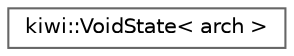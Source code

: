 digraph "Graphical Class Hierarchy"
{
 // LATEX_PDF_SIZE
  bgcolor="transparent";
  edge [fontname=Helvetica,fontsize=10,labelfontname=Helvetica,labelfontsize=10];
  node [fontname=Helvetica,fontsize=10,shape=box,height=0.2,width=0.4];
  rankdir="LR";
  Node0 [id="Node000000",label="kiwi::VoidState\< arch \>",height=0.2,width=0.4,color="grey40", fillcolor="white", style="filled",URL="$classkiwi_1_1VoidState.html",tooltip=" "];
}
